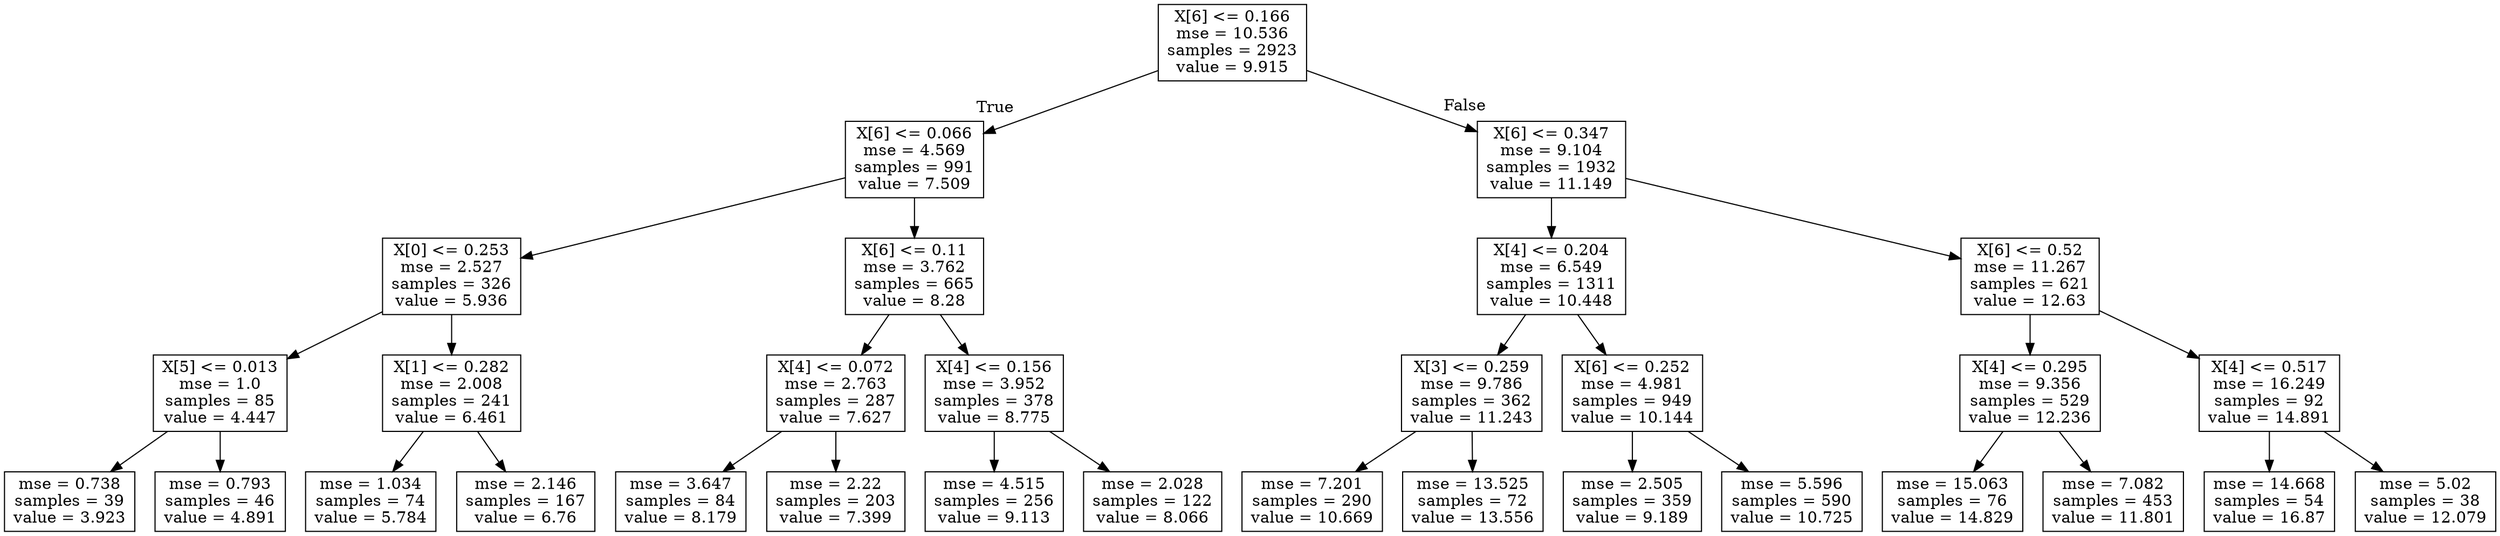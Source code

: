digraph Tree {
node [shape=box] ;
0 [label="X[6] <= 0.166\nmse = 10.536\nsamples = 2923\nvalue = 9.915"] ;
1 [label="X[6] <= 0.066\nmse = 4.569\nsamples = 991\nvalue = 7.509"] ;
0 -> 1 [labeldistance=2.5, labelangle=45, headlabel="True"] ;
2 [label="X[0] <= 0.253\nmse = 2.527\nsamples = 326\nvalue = 5.936"] ;
1 -> 2 ;
3 [label="X[5] <= 0.013\nmse = 1.0\nsamples = 85\nvalue = 4.447"] ;
2 -> 3 ;
4 [label="mse = 0.738\nsamples = 39\nvalue = 3.923"] ;
3 -> 4 ;
5 [label="mse = 0.793\nsamples = 46\nvalue = 4.891"] ;
3 -> 5 ;
6 [label="X[1] <= 0.282\nmse = 2.008\nsamples = 241\nvalue = 6.461"] ;
2 -> 6 ;
7 [label="mse = 1.034\nsamples = 74\nvalue = 5.784"] ;
6 -> 7 ;
8 [label="mse = 2.146\nsamples = 167\nvalue = 6.76"] ;
6 -> 8 ;
9 [label="X[6] <= 0.11\nmse = 3.762\nsamples = 665\nvalue = 8.28"] ;
1 -> 9 ;
10 [label="X[4] <= 0.072\nmse = 2.763\nsamples = 287\nvalue = 7.627"] ;
9 -> 10 ;
11 [label="mse = 3.647\nsamples = 84\nvalue = 8.179"] ;
10 -> 11 ;
12 [label="mse = 2.22\nsamples = 203\nvalue = 7.399"] ;
10 -> 12 ;
13 [label="X[4] <= 0.156\nmse = 3.952\nsamples = 378\nvalue = 8.775"] ;
9 -> 13 ;
14 [label="mse = 4.515\nsamples = 256\nvalue = 9.113"] ;
13 -> 14 ;
15 [label="mse = 2.028\nsamples = 122\nvalue = 8.066"] ;
13 -> 15 ;
16 [label="X[6] <= 0.347\nmse = 9.104\nsamples = 1932\nvalue = 11.149"] ;
0 -> 16 [labeldistance=2.5, labelangle=-45, headlabel="False"] ;
17 [label="X[4] <= 0.204\nmse = 6.549\nsamples = 1311\nvalue = 10.448"] ;
16 -> 17 ;
18 [label="X[3] <= 0.259\nmse = 9.786\nsamples = 362\nvalue = 11.243"] ;
17 -> 18 ;
19 [label="mse = 7.201\nsamples = 290\nvalue = 10.669"] ;
18 -> 19 ;
20 [label="mse = 13.525\nsamples = 72\nvalue = 13.556"] ;
18 -> 20 ;
21 [label="X[6] <= 0.252\nmse = 4.981\nsamples = 949\nvalue = 10.144"] ;
17 -> 21 ;
22 [label="mse = 2.505\nsamples = 359\nvalue = 9.189"] ;
21 -> 22 ;
23 [label="mse = 5.596\nsamples = 590\nvalue = 10.725"] ;
21 -> 23 ;
24 [label="X[6] <= 0.52\nmse = 11.267\nsamples = 621\nvalue = 12.63"] ;
16 -> 24 ;
25 [label="X[4] <= 0.295\nmse = 9.356\nsamples = 529\nvalue = 12.236"] ;
24 -> 25 ;
26 [label="mse = 15.063\nsamples = 76\nvalue = 14.829"] ;
25 -> 26 ;
27 [label="mse = 7.082\nsamples = 453\nvalue = 11.801"] ;
25 -> 27 ;
28 [label="X[4] <= 0.517\nmse = 16.249\nsamples = 92\nvalue = 14.891"] ;
24 -> 28 ;
29 [label="mse = 14.668\nsamples = 54\nvalue = 16.87"] ;
28 -> 29 ;
30 [label="mse = 5.02\nsamples = 38\nvalue = 12.079"] ;
28 -> 30 ;
}
